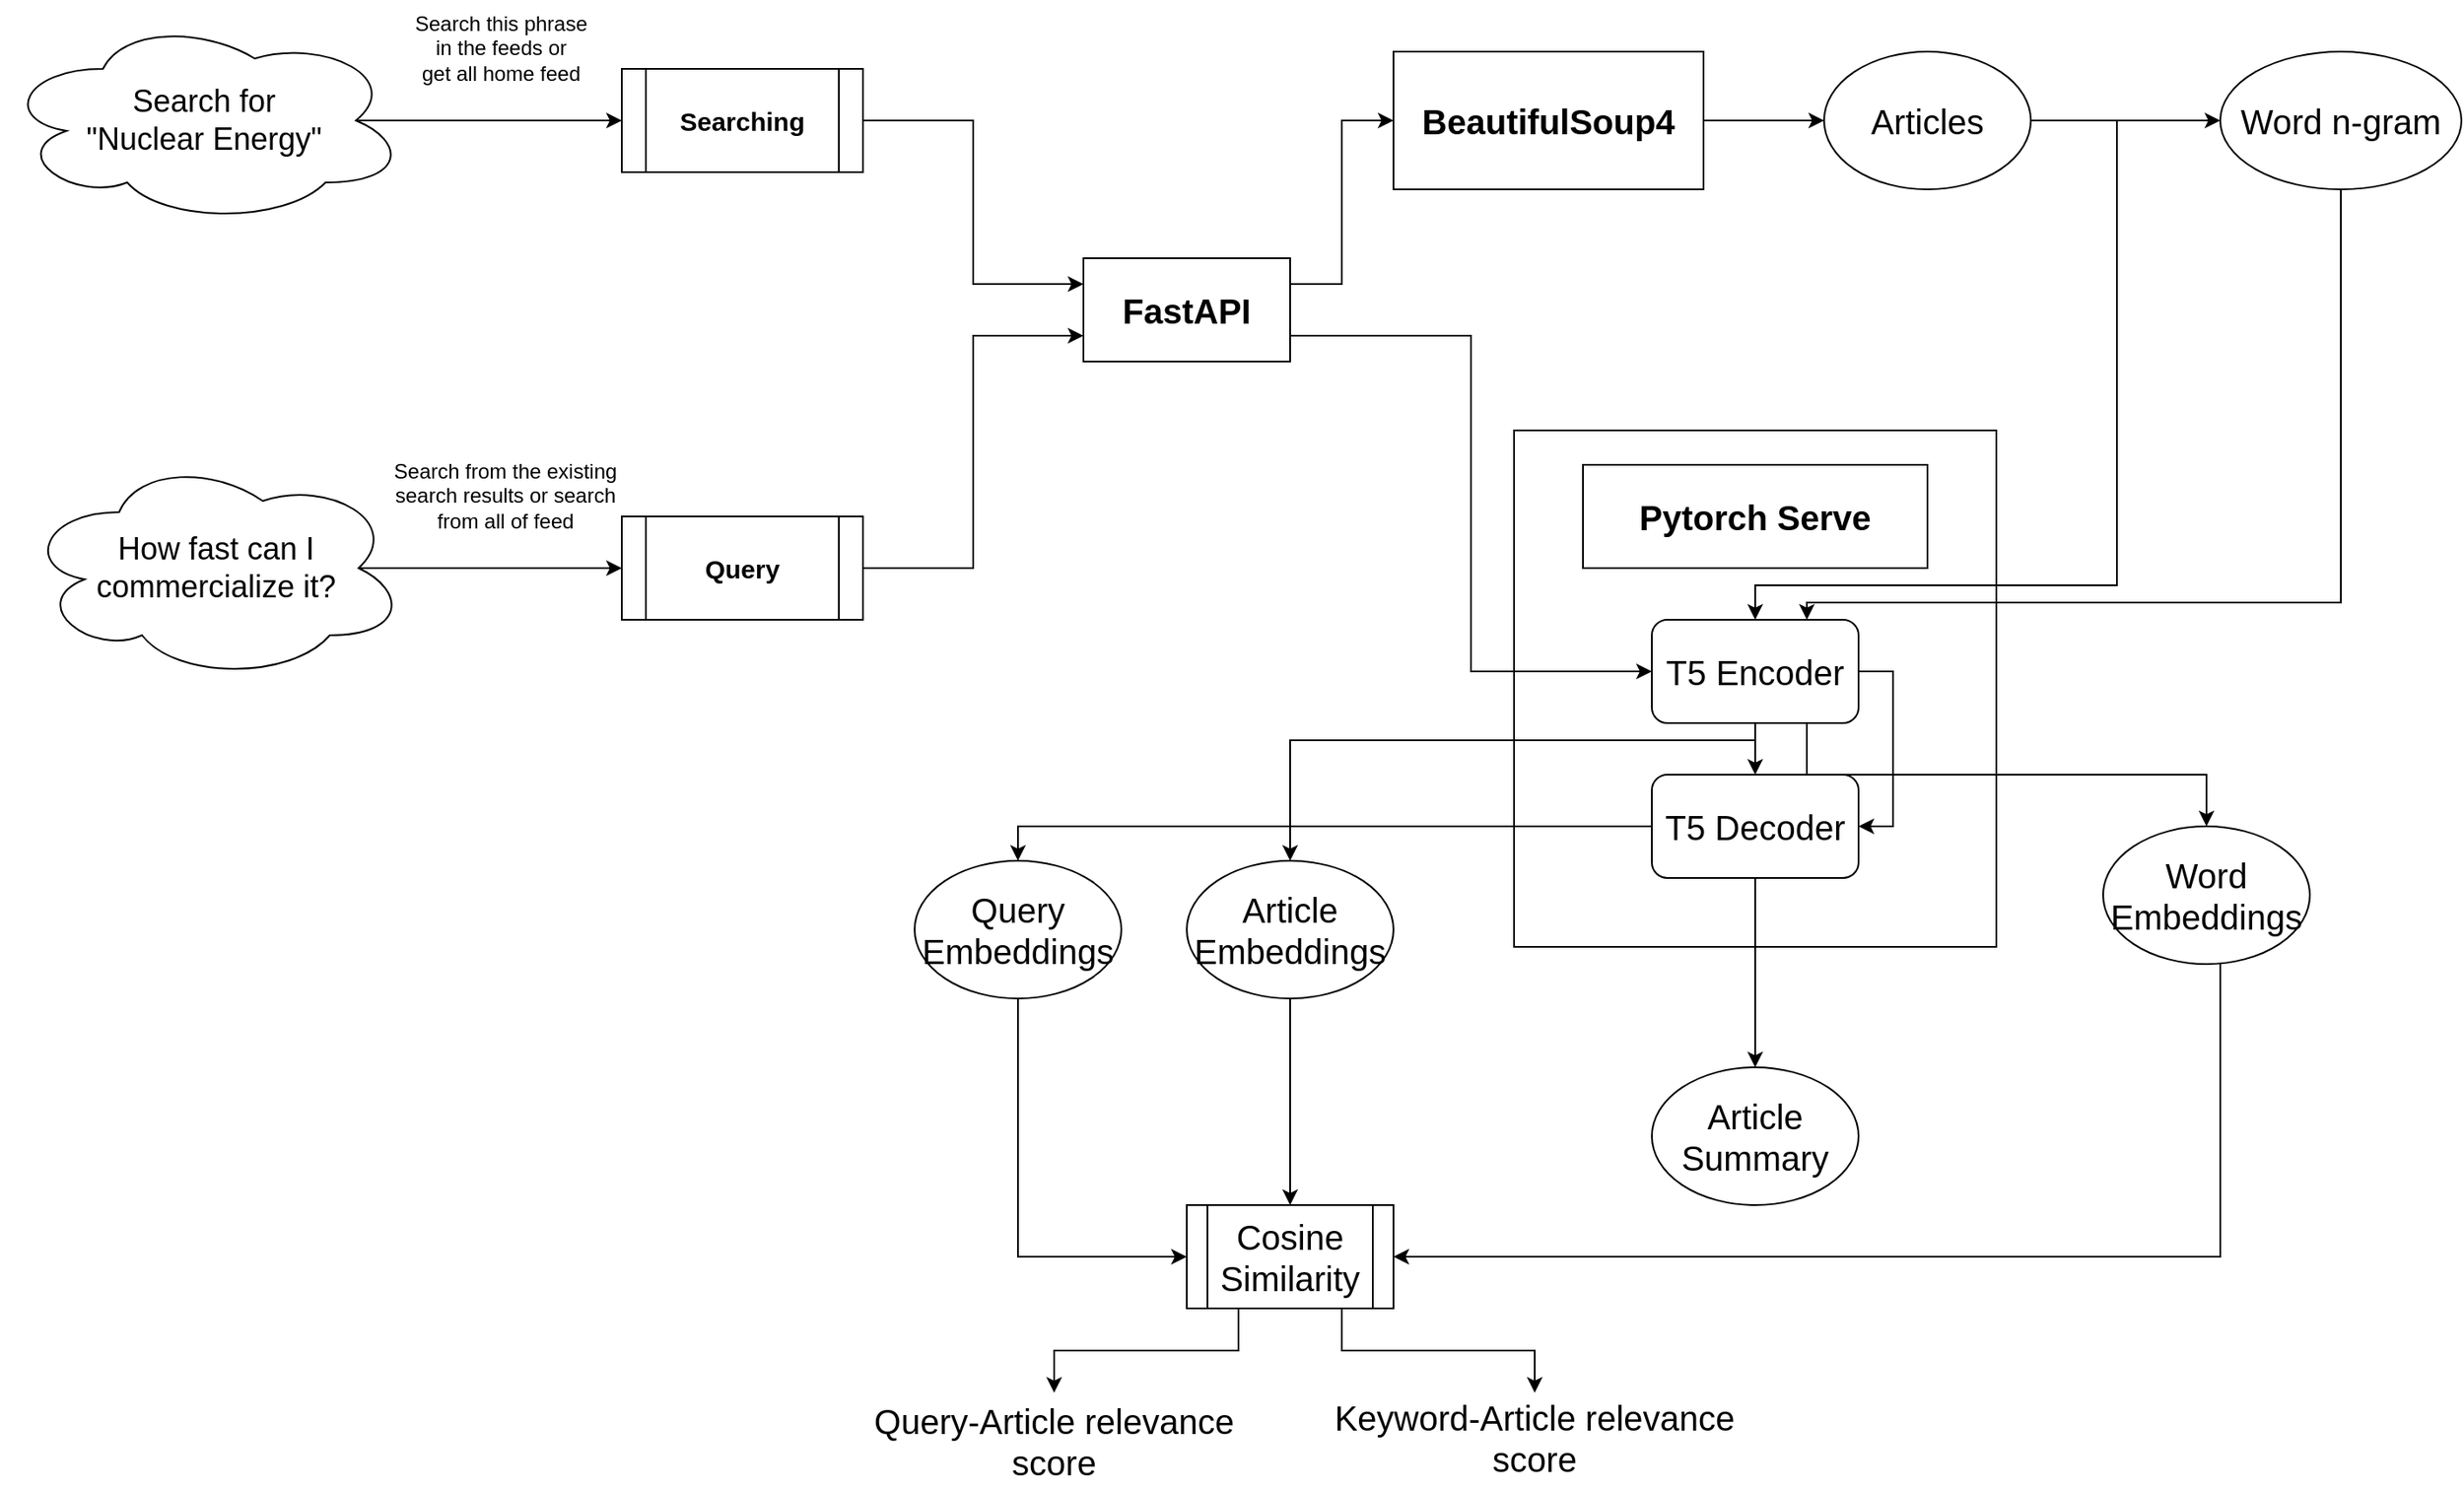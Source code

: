 <mxfile version="20.7.4" type="device"><diagram id="eaSx_RzKXwT0XwaW9vH5" name="Page-1"><mxGraphModel dx="1751" dy="961" grid="1" gridSize="10" guides="1" tooltips="1" connect="1" arrows="1" fold="1" page="1" pageScale="1" pageWidth="2039" pageHeight="1300" math="0" shadow="0"><root><mxCell id="0"/><mxCell id="1" parent="0"/><mxCell id="frwXOgMc_4zLDdXWTDCH-8" value="" style="rounded=0;whiteSpace=wrap;html=1;fontSize=20;" vertex="1" parent="1"><mxGeometry x="1128" y="560" width="280" height="300" as="geometry"/></mxCell><mxCell id="aIuLkqf_27MHfXU32TBd-61" value="" style="endArrow=classic;html=1;rounded=0;fontSize=18;exitX=0.875;exitY=0.5;exitDx=0;exitDy=0;entryX=0;entryY=0.5;entryDx=0;entryDy=0;exitPerimeter=0;" parent="1" source="aIuLkqf_27MHfXU32TBd-70" target="aIuLkqf_27MHfXU32TBd-65" edge="1"><mxGeometry width="50" height="50" relative="1" as="geometry"><mxPoint x="465.625" y="380" as="sourcePoint"/><mxPoint x="610" y="380" as="targetPoint"/></mxGeometry></mxCell><mxCell id="aIuLkqf_27MHfXU32TBd-64" value="" style="endArrow=classic;html=1;rounded=0;fontSize=18;exitX=0.875;exitY=0.5;exitDx=0;exitDy=0;entryX=0;entryY=0.5;entryDx=0;entryDy=0;exitPerimeter=0;" parent="1" source="aIuLkqf_27MHfXU32TBd-72" target="aIuLkqf_27MHfXU32TBd-67" edge="1"><mxGeometry width="50" height="50" relative="1" as="geometry"><mxPoint x="510" y="640" as="sourcePoint"/><mxPoint x="610" y="640.0" as="targetPoint"/></mxGeometry></mxCell><mxCell id="frwXOgMc_4zLDdXWTDCH-13" style="edgeStyle=orthogonalEdgeStyle;rounded=0;orthogonalLoop=1;jettySize=auto;html=1;entryX=0;entryY=0.25;entryDx=0;entryDy=0;fontSize=20;" edge="1" parent="1" source="aIuLkqf_27MHfXU32TBd-65" target="frwXOgMc_4zLDdXWTDCH-1"><mxGeometry relative="1" as="geometry"/></mxCell><mxCell id="aIuLkqf_27MHfXU32TBd-65" value="&lt;b style=&quot;font-size: 15px;&quot;&gt;Searching&lt;/b&gt;" style="shape=process;whiteSpace=wrap;html=1;backgroundOutline=1;fontSize=18;" parent="1" vertex="1"><mxGeometry x="610" y="350" width="140" height="60" as="geometry"/></mxCell><mxCell id="frwXOgMc_4zLDdXWTDCH-39" style="edgeStyle=orthogonalEdgeStyle;rounded=0;orthogonalLoop=1;jettySize=auto;html=1;entryX=0;entryY=0.75;entryDx=0;entryDy=0;fontSize=20;" edge="1" parent="1" source="aIuLkqf_27MHfXU32TBd-67" target="frwXOgMc_4zLDdXWTDCH-1"><mxGeometry relative="1" as="geometry"/></mxCell><mxCell id="aIuLkqf_27MHfXU32TBd-67" value="&lt;font style=&quot;font-size: 15px;&quot;&gt;&lt;b&gt;Query&lt;/b&gt;&lt;/font&gt;" style="shape=process;whiteSpace=wrap;html=1;backgroundOutline=1;fontSize=12;" parent="1" vertex="1"><mxGeometry x="610" y="610" width="140" height="60" as="geometry"/></mxCell><mxCell id="aIuLkqf_27MHfXU32TBd-70" value="&lt;div&gt;&lt;font style=&quot;font-size: 18px;&quot;&gt;Search for &lt;br&gt;&lt;/font&gt;&lt;/div&gt;&lt;div&gt;&lt;font style=&quot;font-size: 18px;&quot;&gt;&quot;Nuclear Energy&quot;&lt;/font&gt;&lt;/div&gt;" style="ellipse;shape=cloud;whiteSpace=wrap;html=1;fontSize=12;" parent="1" vertex="1"><mxGeometry x="250" y="320" width="235" height="120" as="geometry"/></mxCell><mxCell id="aIuLkqf_27MHfXU32TBd-72" value="&lt;div align=&quot;center&quot;&gt;&lt;font style=&quot;font-size: 18px;&quot;&gt;How fast can I commercialize it?&lt;/font&gt;&lt;/div&gt;" style="ellipse;shape=cloud;whiteSpace=wrap;html=1;fontSize=12;" parent="1" vertex="1"><mxGeometry x="262.5" y="575" width="222.5" height="130" as="geometry"/></mxCell><mxCell id="aIuLkqf_27MHfXU32TBd-88" value="Search from the existing search results or search from all of feed" style="text;whiteSpace=wrap;html=1;fontSize=12;align=center;" parent="1" vertex="1"><mxGeometry x="475" y="570" width="135" height="40" as="geometry"/></mxCell><mxCell id="aIuLkqf_27MHfXU32TBd-89" value="&lt;div style=&quot;font-size: 12px;&quot; align=&quot;center&quot;&gt;&lt;font style=&quot;font-size: 12px;&quot;&gt;Search this phrase in the feeds or&lt;/font&gt;&lt;/div&gt;&lt;div style=&quot;font-size: 12px;&quot; align=&quot;center&quot;&gt;&lt;font style=&quot;font-size: 12px;&quot;&gt;get all home feed&lt;/font&gt;&lt;/div&gt;" style="text;whiteSpace=wrap;html=1;fontSize=15;align=center;" parent="1" vertex="1"><mxGeometry x="485" y="310" width="110" height="50" as="geometry"/></mxCell><mxCell id="frwXOgMc_4zLDdXWTDCH-14" style="edgeStyle=orthogonalEdgeStyle;rounded=0;orthogonalLoop=1;jettySize=auto;html=1;exitX=1;exitY=0.25;exitDx=0;exitDy=0;entryX=0;entryY=0.5;entryDx=0;entryDy=0;fontSize=20;" edge="1" parent="1" source="frwXOgMc_4zLDdXWTDCH-1" target="frwXOgMc_4zLDdXWTDCH-2"><mxGeometry relative="1" as="geometry"/></mxCell><mxCell id="frwXOgMc_4zLDdXWTDCH-40" style="edgeStyle=orthogonalEdgeStyle;rounded=0;orthogonalLoop=1;jettySize=auto;html=1;exitX=1;exitY=0.75;exitDx=0;exitDy=0;entryX=0;entryY=0.5;entryDx=0;entryDy=0;fontSize=20;" edge="1" parent="1" source="frwXOgMc_4zLDdXWTDCH-1" target="frwXOgMc_4zLDdXWTDCH-11"><mxGeometry relative="1" as="geometry"/></mxCell><mxCell id="frwXOgMc_4zLDdXWTDCH-1" value="&lt;font style=&quot;font-size: 20px;&quot;&gt;FastAPI&lt;/font&gt;" style="rounded=0;whiteSpace=wrap;html=1;fontSize=20;fontStyle=1" vertex="1" parent="1"><mxGeometry x="878" y="460" width="120" height="60" as="geometry"/></mxCell><mxCell id="frwXOgMc_4zLDdXWTDCH-17" style="edgeStyle=orthogonalEdgeStyle;rounded=0;orthogonalLoop=1;jettySize=auto;html=1;entryX=0;entryY=0.5;entryDx=0;entryDy=0;fontSize=20;" edge="1" parent="1" source="frwXOgMc_4zLDdXWTDCH-2" target="frwXOgMc_4zLDdXWTDCH-16"><mxGeometry relative="1" as="geometry"/></mxCell><mxCell id="frwXOgMc_4zLDdXWTDCH-2" value="BeautifulSoup4" style="rounded=0;whiteSpace=wrap;html=1;fontSize=20;fontStyle=1" vertex="1" parent="1"><mxGeometry x="1058" y="340" width="180" height="80" as="geometry"/></mxCell><mxCell id="frwXOgMc_4zLDdXWTDCH-6" value="&lt;b&gt;Pytorch Serve&lt;br&gt;&lt;/b&gt;" style="rounded=0;whiteSpace=wrap;html=1;fontSize=20;" vertex="1" parent="1"><mxGeometry x="1168" y="580" width="200" height="60" as="geometry"/></mxCell><mxCell id="frwXOgMc_4zLDdXWTDCH-19" style="edgeStyle=orthogonalEdgeStyle;rounded=0;orthogonalLoop=1;jettySize=auto;html=1;exitX=0.5;exitY=1;exitDx=0;exitDy=0;entryX=0.5;entryY=0;entryDx=0;entryDy=0;fontSize=20;" edge="1" parent="1" source="frwXOgMc_4zLDdXWTDCH-11" target="frwXOgMc_4zLDdXWTDCH-12"><mxGeometry relative="1" as="geometry"/></mxCell><mxCell id="frwXOgMc_4zLDdXWTDCH-35" style="edgeStyle=orthogonalEdgeStyle;rounded=0;orthogonalLoop=1;jettySize=auto;html=1;exitX=0.75;exitY=1;exitDx=0;exitDy=0;entryX=0.5;entryY=0;entryDx=0;entryDy=0;fontSize=20;" edge="1" parent="1" source="frwXOgMc_4zLDdXWTDCH-11" target="frwXOgMc_4zLDdXWTDCH-34"><mxGeometry relative="1" as="geometry"/></mxCell><mxCell id="frwXOgMc_4zLDdXWTDCH-41" style="edgeStyle=orthogonalEdgeStyle;rounded=0;orthogonalLoop=1;jettySize=auto;html=1;entryX=1;entryY=0.5;entryDx=0;entryDy=0;fontSize=20;" edge="1" parent="1" source="frwXOgMc_4zLDdXWTDCH-11" target="frwXOgMc_4zLDdXWTDCH-12"><mxGeometry relative="1" as="geometry"><Array as="points"><mxPoint x="1348" y="700"/><mxPoint x="1348" y="790"/></Array></mxGeometry></mxCell><mxCell id="frwXOgMc_4zLDdXWTDCH-11" value="T5 Encoder" style="rounded=1;whiteSpace=wrap;html=1;fontSize=20;" vertex="1" parent="1"><mxGeometry x="1208" y="670" width="120" height="60" as="geometry"/></mxCell><mxCell id="frwXOgMc_4zLDdXWTDCH-20" style="edgeStyle=orthogonalEdgeStyle;rounded=0;orthogonalLoop=1;jettySize=auto;html=1;fontSize=20;entryX=0.5;entryY=0;entryDx=0;entryDy=0;" edge="1" parent="1" source="frwXOgMc_4zLDdXWTDCH-12" target="frwXOgMc_4zLDdXWTDCH-21"><mxGeometry relative="1" as="geometry"><mxPoint x="1268" y="920" as="targetPoint"/></mxGeometry></mxCell><mxCell id="frwXOgMc_4zLDdXWTDCH-42" style="edgeStyle=orthogonalEdgeStyle;rounded=0;orthogonalLoop=1;jettySize=auto;html=1;fontSize=20;entryX=0.5;entryY=0;entryDx=0;entryDy=0;" edge="1" parent="1" source="frwXOgMc_4zLDdXWTDCH-12" target="frwXOgMc_4zLDdXWTDCH-43"><mxGeometry relative="1" as="geometry"><mxPoint x="840" y="790" as="targetPoint"/><Array as="points"><mxPoint x="840" y="790"/></Array></mxGeometry></mxCell><mxCell id="frwXOgMc_4zLDdXWTDCH-12" value="T5 Decoder" style="rounded=1;whiteSpace=wrap;html=1;fontSize=20;" vertex="1" parent="1"><mxGeometry x="1208" y="760" width="120" height="60" as="geometry"/></mxCell><mxCell id="frwXOgMc_4zLDdXWTDCH-18" style="edgeStyle=orthogonalEdgeStyle;rounded=0;orthogonalLoop=1;jettySize=auto;html=1;fontSize=20;" edge="1" parent="1" source="frwXOgMc_4zLDdXWTDCH-16" target="frwXOgMc_4zLDdXWTDCH-11"><mxGeometry relative="1" as="geometry"><Array as="points"><mxPoint x="1478" y="380"/><mxPoint x="1478" y="650"/><mxPoint x="1268" y="650"/></Array></mxGeometry></mxCell><mxCell id="frwXOgMc_4zLDdXWTDCH-25" style="edgeStyle=orthogonalEdgeStyle;rounded=0;orthogonalLoop=1;jettySize=auto;html=1;entryX=0;entryY=0.5;entryDx=0;entryDy=0;fontSize=20;" edge="1" parent="1" source="frwXOgMc_4zLDdXWTDCH-16" target="frwXOgMc_4zLDdXWTDCH-24"><mxGeometry relative="1" as="geometry"/></mxCell><mxCell id="frwXOgMc_4zLDdXWTDCH-16" value="Articles" style="ellipse;whiteSpace=wrap;html=1;fontSize=20;" vertex="1" parent="1"><mxGeometry x="1308" y="340" width="120" height="80" as="geometry"/></mxCell><mxCell id="frwXOgMc_4zLDdXWTDCH-21" value="Article Summary" style="ellipse;whiteSpace=wrap;html=1;fontSize=20;" vertex="1" parent="1"><mxGeometry x="1208" y="930" width="120" height="80" as="geometry"/></mxCell><mxCell id="frwXOgMc_4zLDdXWTDCH-23" style="edgeStyle=orthogonalEdgeStyle;rounded=0;orthogonalLoop=1;jettySize=auto;html=1;fontSize=20;exitX=0.5;exitY=1;exitDx=0;exitDy=0;entryX=0.5;entryY=0;entryDx=0;entryDy=0;" edge="1" parent="1" source="frwXOgMc_4zLDdXWTDCH-11" target="frwXOgMc_4zLDdXWTDCH-22"><mxGeometry relative="1" as="geometry"><Array as="points"><mxPoint x="1268" y="740"/><mxPoint x="998" y="740"/></Array></mxGeometry></mxCell><mxCell id="frwXOgMc_4zLDdXWTDCH-37" style="edgeStyle=orthogonalEdgeStyle;rounded=0;orthogonalLoop=1;jettySize=auto;html=1;entryX=0.5;entryY=0;entryDx=0;entryDy=0;fontSize=20;" edge="1" parent="1" source="frwXOgMc_4zLDdXWTDCH-22" target="frwXOgMc_4zLDdXWTDCH-36"><mxGeometry relative="1" as="geometry"/></mxCell><mxCell id="frwXOgMc_4zLDdXWTDCH-22" value="Article Embeddings" style="ellipse;whiteSpace=wrap;html=1;fontSize=20;" vertex="1" parent="1"><mxGeometry x="938" y="810" width="120" height="80" as="geometry"/></mxCell><mxCell id="frwXOgMc_4zLDdXWTDCH-30" style="edgeStyle=orthogonalEdgeStyle;rounded=0;orthogonalLoop=1;jettySize=auto;html=1;entryX=0.75;entryY=0;entryDx=0;entryDy=0;fontSize=20;exitX=0.5;exitY=1;exitDx=0;exitDy=0;" edge="1" parent="1" source="frwXOgMc_4zLDdXWTDCH-24" target="frwXOgMc_4zLDdXWTDCH-11"><mxGeometry relative="1" as="geometry"><Array as="points"><mxPoint x="1608" y="660"/><mxPoint x="1298" y="660"/></Array></mxGeometry></mxCell><mxCell id="frwXOgMc_4zLDdXWTDCH-24" value="Word n-gram" style="ellipse;whiteSpace=wrap;html=1;fontSize=20;" vertex="1" parent="1"><mxGeometry x="1538" y="340" width="140" height="80" as="geometry"/></mxCell><mxCell id="frwXOgMc_4zLDdXWTDCH-38" style="edgeStyle=orthogonalEdgeStyle;rounded=0;orthogonalLoop=1;jettySize=auto;html=1;entryX=1;entryY=0.5;entryDx=0;entryDy=0;fontSize=20;" edge="1" parent="1" source="frwXOgMc_4zLDdXWTDCH-34" target="frwXOgMc_4zLDdXWTDCH-36"><mxGeometry relative="1" as="geometry"><Array as="points"><mxPoint x="1538" y="1040"/></Array></mxGeometry></mxCell><mxCell id="frwXOgMc_4zLDdXWTDCH-34" value="Word Embeddings" style="ellipse;whiteSpace=wrap;html=1;fontSize=20;" vertex="1" parent="1"><mxGeometry x="1470" y="790" width="120" height="80" as="geometry"/></mxCell><mxCell id="frwXOgMc_4zLDdXWTDCH-48" style="edgeStyle=orthogonalEdgeStyle;rounded=0;orthogonalLoop=1;jettySize=auto;html=1;exitX=0.25;exitY=1;exitDx=0;exitDy=0;fontSize=20;" edge="1" parent="1" source="frwXOgMc_4zLDdXWTDCH-36" target="frwXOgMc_4zLDdXWTDCH-46"><mxGeometry relative="1" as="geometry"/></mxCell><mxCell id="frwXOgMc_4zLDdXWTDCH-50" style="edgeStyle=orthogonalEdgeStyle;rounded=0;orthogonalLoop=1;jettySize=auto;html=1;exitX=0.75;exitY=1;exitDx=0;exitDy=0;entryX=0.5;entryY=0;entryDx=0;entryDy=0;fontSize=20;" edge="1" parent="1" source="frwXOgMc_4zLDdXWTDCH-36" target="frwXOgMc_4zLDdXWTDCH-47"><mxGeometry relative="1" as="geometry"/></mxCell><mxCell id="frwXOgMc_4zLDdXWTDCH-36" value="Cosine Similarity" style="shape=process;whiteSpace=wrap;html=1;backgroundOutline=1;fontSize=20;" vertex="1" parent="1"><mxGeometry x="938" y="1010" width="120" height="60" as="geometry"/></mxCell><mxCell id="frwXOgMc_4zLDdXWTDCH-45" style="edgeStyle=orthogonalEdgeStyle;rounded=0;orthogonalLoop=1;jettySize=auto;html=1;entryX=0;entryY=0.5;entryDx=0;entryDy=0;fontSize=20;" edge="1" parent="1" source="frwXOgMc_4zLDdXWTDCH-43" target="frwXOgMc_4zLDdXWTDCH-36"><mxGeometry relative="1" as="geometry"><Array as="points"><mxPoint x="840" y="1040"/></Array></mxGeometry></mxCell><mxCell id="frwXOgMc_4zLDdXWTDCH-43" value="Query Embeddings" style="ellipse;whiteSpace=wrap;html=1;fontSize=20;" vertex="1" parent="1"><mxGeometry x="780" y="810" width="120" height="80" as="geometry"/></mxCell><mxCell id="frwXOgMc_4zLDdXWTDCH-46" value="&lt;div&gt;Query-Article relevance&lt;/div&gt;&lt;div&gt;score&lt;/div&gt;" style="text;html=1;strokeColor=none;fillColor=none;align=center;verticalAlign=middle;whiteSpace=wrap;rounded=0;fontSize=20;" vertex="1" parent="1"><mxGeometry x="750" y="1119" width="222" height="55.5" as="geometry"/></mxCell><mxCell id="frwXOgMc_4zLDdXWTDCH-47" value="Keyword-Article relevance score" style="text;html=1;strokeColor=none;fillColor=none;align=center;verticalAlign=middle;whiteSpace=wrap;rounded=0;fontSize=20;" vertex="1" parent="1"><mxGeometry x="1020" y="1119" width="240" height="51" as="geometry"/></mxCell></root></mxGraphModel></diagram></mxfile>
